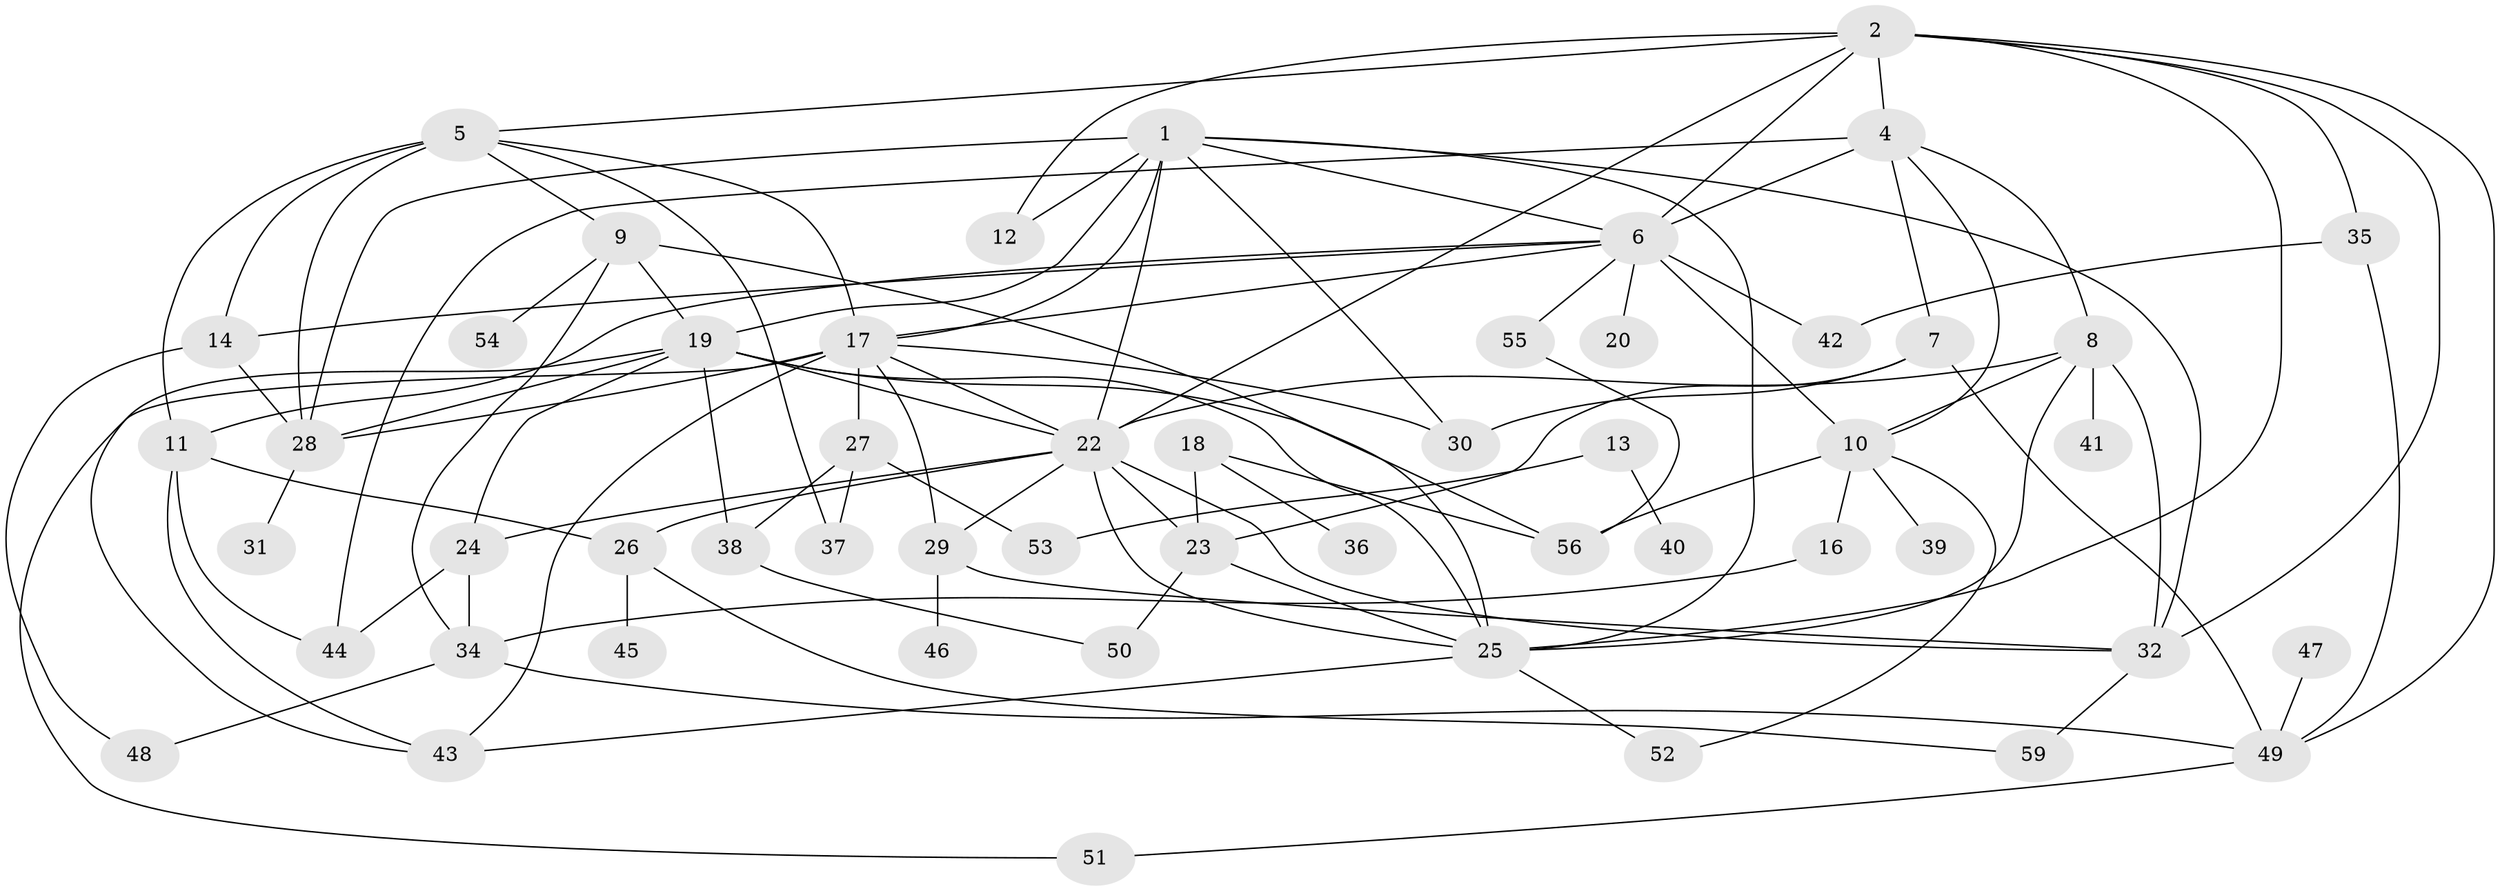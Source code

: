 // original degree distribution, {3: 0.1958762886597938, 0: 0.061855670103092786, 6: 0.1134020618556701, 8: 0.010309278350515464, 2: 0.21649484536082475, 5: 0.08247422680412371, 4: 0.15463917525773196, 1: 0.14432989690721648, 10: 0.010309278350515464, 7: 0.010309278350515464}
// Generated by graph-tools (version 1.1) at 2025/48/03/04/25 22:48:24]
// undirected, 53 vertices, 106 edges
graph export_dot {
  node [color=gray90,style=filled];
  1;
  2;
  4;
  5;
  6;
  7;
  8;
  9;
  10;
  11;
  12;
  13;
  14;
  16;
  17;
  18;
  19;
  20;
  22;
  23;
  24;
  25;
  26;
  27;
  28;
  29;
  30;
  31;
  32;
  34;
  35;
  36;
  37;
  38;
  39;
  40;
  41;
  42;
  43;
  44;
  45;
  46;
  47;
  48;
  49;
  50;
  51;
  52;
  53;
  54;
  55;
  56;
  59;
  1 -- 6 [weight=1.0];
  1 -- 12 [weight=1.0];
  1 -- 17 [weight=1.0];
  1 -- 19 [weight=1.0];
  1 -- 22 [weight=1.0];
  1 -- 25 [weight=1.0];
  1 -- 28 [weight=2.0];
  1 -- 30 [weight=1.0];
  1 -- 32 [weight=1.0];
  2 -- 4 [weight=1.0];
  2 -- 5 [weight=1.0];
  2 -- 6 [weight=2.0];
  2 -- 12 [weight=1.0];
  2 -- 22 [weight=1.0];
  2 -- 25 [weight=1.0];
  2 -- 32 [weight=1.0];
  2 -- 35 [weight=1.0];
  2 -- 49 [weight=1.0];
  4 -- 6 [weight=1.0];
  4 -- 7 [weight=1.0];
  4 -- 8 [weight=1.0];
  4 -- 10 [weight=1.0];
  4 -- 44 [weight=1.0];
  5 -- 9 [weight=1.0];
  5 -- 11 [weight=1.0];
  5 -- 14 [weight=2.0];
  5 -- 17 [weight=1.0];
  5 -- 28 [weight=1.0];
  5 -- 37 [weight=1.0];
  6 -- 10 [weight=2.0];
  6 -- 11 [weight=1.0];
  6 -- 14 [weight=1.0];
  6 -- 17 [weight=1.0];
  6 -- 20 [weight=1.0];
  6 -- 42 [weight=1.0];
  6 -- 55 [weight=1.0];
  7 -- 23 [weight=1.0];
  7 -- 30 [weight=1.0];
  7 -- 49 [weight=1.0];
  8 -- 10 [weight=1.0];
  8 -- 22 [weight=2.0];
  8 -- 25 [weight=1.0];
  8 -- 32 [weight=1.0];
  8 -- 41 [weight=1.0];
  9 -- 19 [weight=1.0];
  9 -- 25 [weight=1.0];
  9 -- 34 [weight=1.0];
  9 -- 54 [weight=1.0];
  10 -- 16 [weight=1.0];
  10 -- 39 [weight=1.0];
  10 -- 52 [weight=1.0];
  10 -- 56 [weight=1.0];
  11 -- 26 [weight=1.0];
  11 -- 43 [weight=1.0];
  11 -- 44 [weight=1.0];
  13 -- 40 [weight=1.0];
  13 -- 53 [weight=1.0];
  14 -- 28 [weight=1.0];
  14 -- 48 [weight=1.0];
  16 -- 34 [weight=2.0];
  17 -- 22 [weight=1.0];
  17 -- 27 [weight=1.0];
  17 -- 28 [weight=2.0];
  17 -- 29 [weight=1.0];
  17 -- 30 [weight=1.0];
  17 -- 43 [weight=1.0];
  17 -- 51 [weight=1.0];
  18 -- 23 [weight=1.0];
  18 -- 36 [weight=1.0];
  18 -- 56 [weight=1.0];
  19 -- 22 [weight=1.0];
  19 -- 24 [weight=1.0];
  19 -- 25 [weight=1.0];
  19 -- 28 [weight=1.0];
  19 -- 38 [weight=1.0];
  19 -- 43 [weight=1.0];
  19 -- 56 [weight=1.0];
  22 -- 23 [weight=1.0];
  22 -- 24 [weight=1.0];
  22 -- 25 [weight=1.0];
  22 -- 26 [weight=1.0];
  22 -- 29 [weight=1.0];
  22 -- 32 [weight=1.0];
  23 -- 25 [weight=1.0];
  23 -- 50 [weight=1.0];
  24 -- 34 [weight=1.0];
  24 -- 44 [weight=1.0];
  25 -- 43 [weight=1.0];
  25 -- 52 [weight=1.0];
  26 -- 45 [weight=1.0];
  26 -- 59 [weight=1.0];
  27 -- 37 [weight=1.0];
  27 -- 38 [weight=1.0];
  27 -- 53 [weight=1.0];
  28 -- 31 [weight=1.0];
  29 -- 32 [weight=1.0];
  29 -- 46 [weight=1.0];
  32 -- 59 [weight=1.0];
  34 -- 48 [weight=1.0];
  34 -- 49 [weight=1.0];
  35 -- 42 [weight=1.0];
  35 -- 49 [weight=1.0];
  38 -- 50 [weight=1.0];
  47 -- 49 [weight=1.0];
  49 -- 51 [weight=1.0];
  55 -- 56 [weight=1.0];
}
